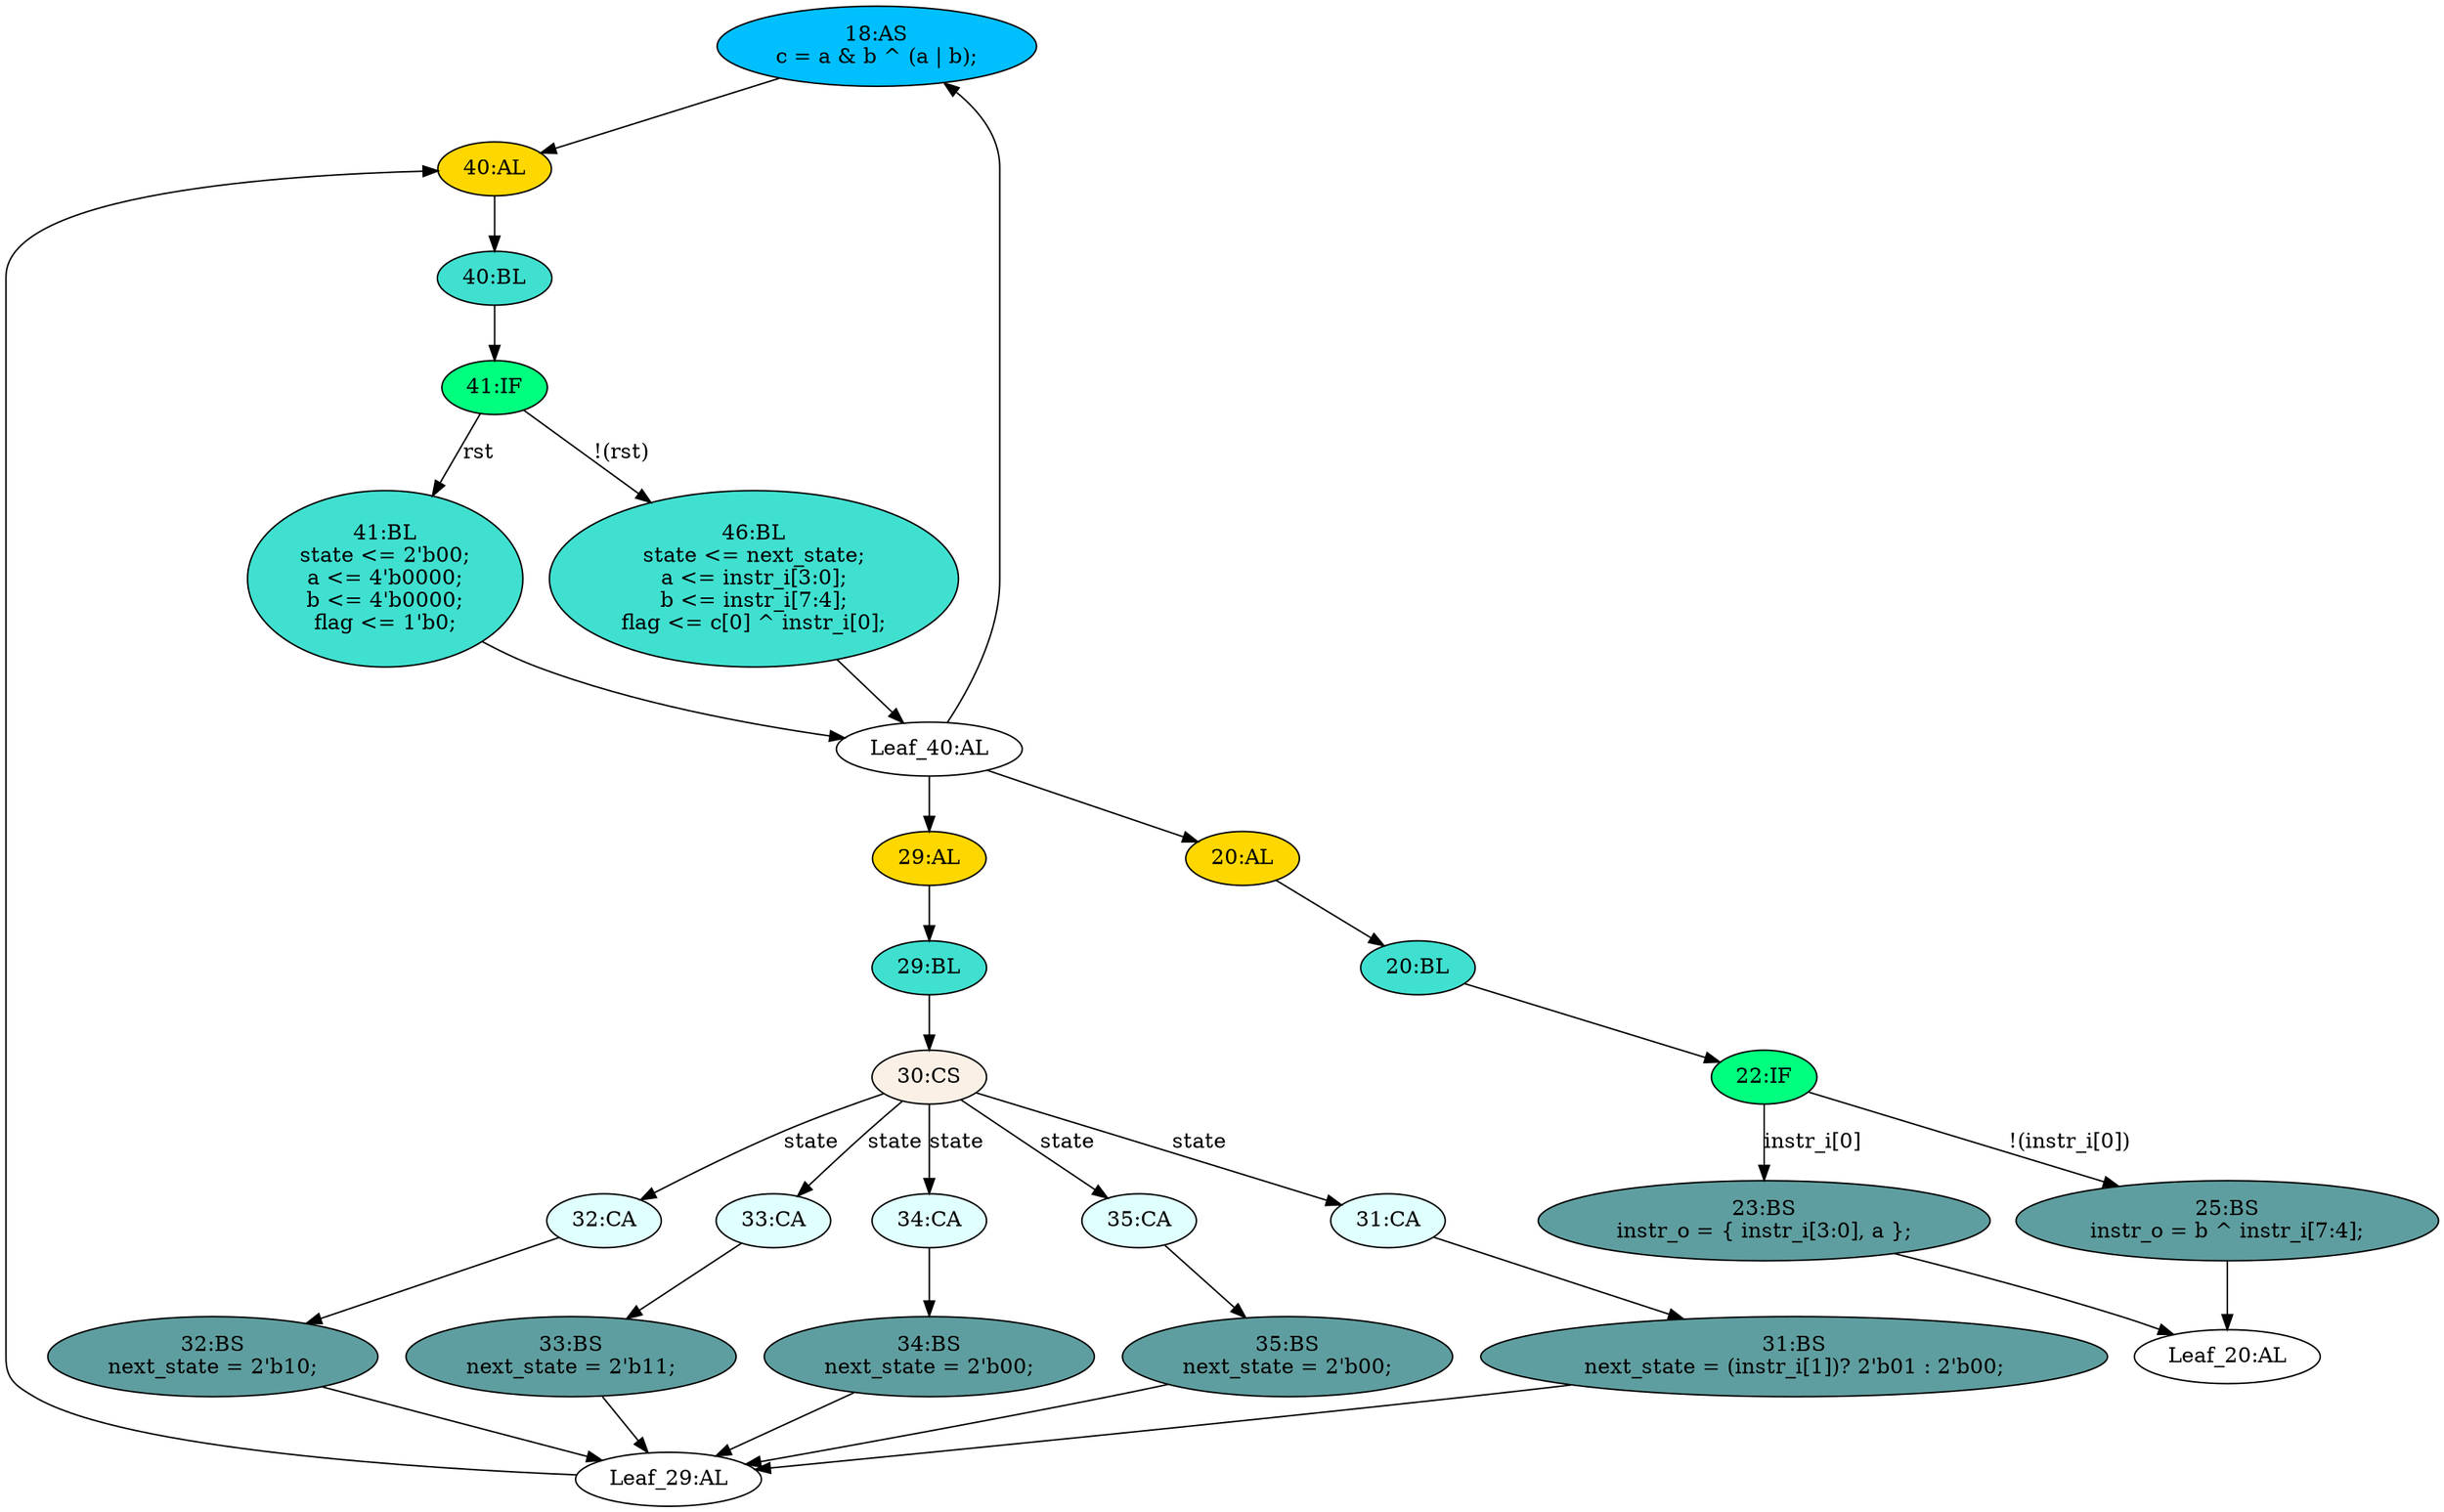 strict digraph "" {
	node [label="\N"];
	"18:AS"	[ast="<pyverilog.vparser.ast.Assign object at 0x737f1d170130>",
		def_var="['c']",
		fillcolor=deepskyblue,
		label="18:AS
c = a & b ^ (a | b);",
		statements="[]",
		style=filled,
		typ=Assign,
		use_var="['a', 'b', 'a', 'b']"];
	"40:AL"	[ast="<pyverilog.vparser.ast.Always object at 0x737f1d0d2970>",
		clk_sens=False,
		fillcolor=gold,
		label="40:AL",
		sens="['clk', 'rst']",
		statements="[]",
		style=filled,
		typ=Always,
		use_var="['c', 'rst', 'instr_i', 'next_state']"];
	"18:AS" -> "40:AL";
	"20:AL"	[ast="<pyverilog.vparser.ast.Always object at 0x737f1d170d00>",
		clk_sens=False,
		fillcolor=gold,
		label="20:AL",
		sens="['b', 'instr_i', 'a']",
		statements="[]",
		style=filled,
		typ=Always,
		use_var="['b', 'instr_i', 'a']"];
	"20:BL"	[ast="<pyverilog.vparser.ast.Block object at 0x737f1d170b50>",
		fillcolor=turquoise,
		label="20:BL",
		statements="[]",
		style=filled,
		typ=Block];
	"20:AL" -> "20:BL"	[cond="[]",
		lineno=None];
	"22:IF"	[ast="<pyverilog.vparser.ast.IfStatement object at 0x737f1d170c10>",
		fillcolor=springgreen,
		label="22:IF",
		statements="[]",
		style=filled,
		typ=IfStatement];
	"20:BL" -> "22:IF"	[cond="[]",
		lineno=None];
	"23:BS"	[ast="<pyverilog.vparser.ast.BlockingSubstitution object at 0x737f1d0b1250>",
		fillcolor=cadetblue,
		label="23:BS
instr_o = { instr_i[3:0], a };",
		statements="[<pyverilog.vparser.ast.BlockingSubstitution object at 0x737f1d0b1250>]",
		style=filled,
		typ=BlockingSubstitution];
	"22:IF" -> "23:BS"	[cond="['instr_i']",
		label="instr_i[0]",
		lineno=22];
	"25:BS"	[ast="<pyverilog.vparser.ast.BlockingSubstitution object at 0x737f1d0b1280>",
		fillcolor=cadetblue,
		label="25:BS
instr_o = b ^ instr_i[7:4];",
		statements="[<pyverilog.vparser.ast.BlockingSubstitution object at 0x737f1d0b1280>]",
		style=filled,
		typ=BlockingSubstitution];
	"22:IF" -> "25:BS"	[cond="['instr_i']",
		label="!(instr_i[0])",
		lineno=22];
	"Leaf_20:AL"	[def_var="['instr_o']",
		label="Leaf_20:AL"];
	"23:BS" -> "Leaf_20:AL"	[cond="[]",
		lineno=None];
	"25:BS" -> "Leaf_20:AL"	[cond="[]",
		lineno=None];
	"29:AL"	[ast="<pyverilog.vparser.ast.Always object at 0x737f1d0b1820>",
		clk_sens=False,
		fillcolor=gold,
		label="29:AL",
		sens="['instr_i']",
		statements="[]",
		style=filled,
		typ=Always,
		use_var="['state', 'instr_i']"];
	"29:BL"	[ast="<pyverilog.vparser.ast.Block object at 0x737f1d170af0>",
		fillcolor=turquoise,
		label="29:BL",
		statements="[]",
		style=filled,
		typ=Block];
	"29:AL" -> "29:BL"	[cond="[]",
		lineno=None];
	"30:CS"	[ast="<pyverilog.vparser.ast.CaseStatement object at 0x737f1d0b1f40>",
		fillcolor=linen,
		label="30:CS",
		statements="[]",
		style=filled,
		typ=CaseStatement];
	"29:BL" -> "30:CS"	[cond="[]",
		lineno=None];
	"31:CA"	[ast="<pyverilog.vparser.ast.Case object at 0x737f1d0b1d00>",
		fillcolor=lightcyan,
		label="31:CA",
		statements="[]",
		style=filled,
		typ=Case];
	"30:CS" -> "31:CA"	[cond="['state']",
		label=state,
		lineno=30];
	"32:CA"	[ast="<pyverilog.vparser.ast.Case object at 0x737f1d0b1a30>",
		fillcolor=lightcyan,
		label="32:CA",
		statements="[]",
		style=filled,
		typ=Case];
	"30:CS" -> "32:CA"	[cond="['state']",
		label=state,
		lineno=30];
	"33:CA"	[ast="<pyverilog.vparser.ast.Case object at 0x737f1d0b1f70>",
		fillcolor=lightcyan,
		label="33:CA",
		statements="[]",
		style=filled,
		typ=Case];
	"30:CS" -> "33:CA"	[cond="['state']",
		label=state,
		lineno=30];
	"34:CA"	[ast="<pyverilog.vparser.ast.Case object at 0x737f1d0d2580>",
		fillcolor=lightcyan,
		label="34:CA",
		statements="[]",
		style=filled,
		typ=Case];
	"30:CS" -> "34:CA"	[cond="['state']",
		label=state,
		lineno=30];
	"35:CA"	[ast="<pyverilog.vparser.ast.Case object at 0x737f1d0d2790>",
		fillcolor=lightcyan,
		label="35:CA",
		statements="[]",
		style=filled,
		typ=Case];
	"30:CS" -> "35:CA"	[cond="['state']",
		label=state,
		lineno=30];
	"31:BS"	[ast="<pyverilog.vparser.ast.BlockingSubstitution object at 0x737f1d0b1ca0>",
		fillcolor=cadetblue,
		label="31:BS
next_state = (instr_i[1])? 2'b01 : 2'b00;",
		statements="[<pyverilog.vparser.ast.BlockingSubstitution object at 0x737f1d0b1ca0>]",
		style=filled,
		typ=BlockingSubstitution];
	"31:CA" -> "31:BS"	[cond="[]",
		lineno=None];
	"32:BS"	[ast="<pyverilog.vparser.ast.BlockingSubstitution object at 0x737f1d0b1fd0>",
		fillcolor=cadetblue,
		label="32:BS
next_state = 2'b10;",
		statements="[<pyverilog.vparser.ast.BlockingSubstitution object at 0x737f1d0b1fd0>]",
		style=filled,
		typ=BlockingSubstitution];
	"32:CA" -> "32:BS"	[cond="[]",
		lineno=None];
	"33:BS"	[ast="<pyverilog.vparser.ast.BlockingSubstitution object at 0x737f1d0d2280>",
		fillcolor=cadetblue,
		label="33:BS
next_state = 2'b11;",
		statements="[<pyverilog.vparser.ast.BlockingSubstitution object at 0x737f1d0d2280>]",
		style=filled,
		typ=BlockingSubstitution];
	"33:CA" -> "33:BS"	[cond="[]",
		lineno=None];
	"34:BS"	[ast="<pyverilog.vparser.ast.BlockingSubstitution object at 0x737f1d0d2520>",
		fillcolor=cadetblue,
		label="34:BS
next_state = 2'b00;",
		statements="[<pyverilog.vparser.ast.BlockingSubstitution object at 0x737f1d0d2520>]",
		style=filled,
		typ=BlockingSubstitution];
	"34:CA" -> "34:BS"	[cond="[]",
		lineno=None];
	"35:BS"	[ast="<pyverilog.vparser.ast.BlockingSubstitution object at 0x737f1d0d2730>",
		fillcolor=cadetblue,
		label="35:BS
next_state = 2'b00;",
		statements="[<pyverilog.vparser.ast.BlockingSubstitution object at 0x737f1d0d2730>]",
		style=filled,
		typ=BlockingSubstitution];
	"35:CA" -> "35:BS"	[cond="[]",
		lineno=None];
	"Leaf_29:AL"	[def_var="['next_state']",
		label="Leaf_29:AL"];
	"35:BS" -> "Leaf_29:AL"	[cond="[]",
		lineno=None];
	"34:BS" -> "Leaf_29:AL"	[cond="[]",
		lineno=None];
	"33:BS" -> "Leaf_29:AL"	[cond="[]",
		lineno=None];
	"32:BS" -> "Leaf_29:AL"	[cond="[]",
		lineno=None];
	"31:BS" -> "Leaf_29:AL"	[cond="[]",
		lineno=None];
	"Leaf_29:AL" -> "40:AL";
	"40:BL"	[ast="<pyverilog.vparser.ast.Block object at 0x737f1d0d2850>",
		fillcolor=turquoise,
		label="40:BL",
		statements="[]",
		style=filled,
		typ=Block];
	"40:AL" -> "40:BL"	[cond="[]",
		lineno=None];
	"41:IF"	[ast="<pyverilog.vparser.ast.IfStatement object at 0x737f1d0b13d0>",
		fillcolor=springgreen,
		label="41:IF",
		statements="[]",
		style=filled,
		typ=IfStatement];
	"40:BL" -> "41:IF"	[cond="[]",
		lineno=None];
	"41:BL"	[ast="<pyverilog.vparser.ast.Block object at 0x737f1d0d2a90>",
		fillcolor=turquoise,
		label="41:BL
state <= 2'b00;
a <= 4'b0000;
b <= 4'b0000;
flag <= 1'b0;",
		statements="[<pyverilog.vparser.ast.NonblockingSubstitution object at 0x737f1d0d2c40>, <pyverilog.vparser.ast.NonblockingSubstitution object \
at 0x737f1d0d2e50>, <pyverilog.vparser.ast.NonblockingSubstitution object at 0x737f1d0ca040>, <pyverilog.vparser.ast.NonblockingSubstitution \
object at 0x737f1d0ca1f0>]",
		style=filled,
		typ=Block];
	"41:IF" -> "41:BL"	[cond="['rst']",
		label=rst,
		lineno=41];
	"46:BL"	[ast="<pyverilog.vparser.ast.Block object at 0x737f1d0d29a0>",
		fillcolor=turquoise,
		label="46:BL
state <= next_state;
a <= instr_i[3:0];
b <= instr_i[7:4];
flag <= c[0] ^ instr_i[0];",
		statements="[<pyverilog.vparser.ast.NonblockingSubstitution object at 0x737f1d0ca460>, <pyverilog.vparser.ast.NonblockingSubstitution object \
at 0x737f1d0ca3d0>, <pyverilog.vparser.ast.NonblockingSubstitution object at 0x737f1d0ca5b0>, <pyverilog.vparser.ast.NonblockingSubstitution \
object at 0x737f1d0cab80>]",
		style=filled,
		typ=Block];
	"41:IF" -> "46:BL"	[cond="['rst']",
		label="!(rst)",
		lineno=41];
	"Leaf_40:AL"	[def_var="['state', 'b', 'flag', 'a']",
		label="Leaf_40:AL"];
	"41:BL" -> "Leaf_40:AL"	[cond="[]",
		lineno=None];
	"46:BL" -> "Leaf_40:AL"	[cond="[]",
		lineno=None];
	"Leaf_40:AL" -> "18:AS";
	"Leaf_40:AL" -> "20:AL";
	"Leaf_40:AL" -> "29:AL";
}
